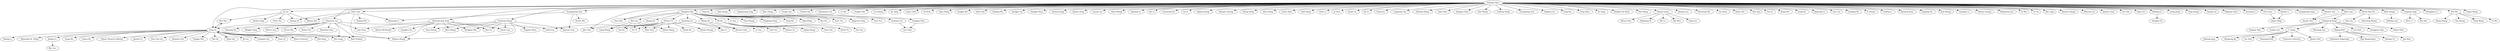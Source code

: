 strict digraph G{
"Enhong Chen " -> "Qi Liu "
"Enhong Chen " -> "Biao Xiang "
"Enhong Chen " -> "Fangshuang Tang "
"Enhong Chen " -> "Biao Chang "
"Enhong Chen " -> "Hengshu Zhu "
"Enhong Chen " -> "Chang Tan "
"Enhong Chen " -> "Chunni Dai"
"Enhong Chen " -> "Huanhuan Cao "
"Enhong Chen " -> "Jilei Tian "
"Enhong Chen " -> "Le Wu "
"Enhong Chen " -> "Tengfei Bao "
"Enhong Chen " -> "Lei Zhang "
"Enhong Chen " -> "Jie Yang "
"Enhong Chen " -> "Zaiyi Chen"
"Enhong Chen " -> "Qi Zhou "
"Enhong Chen " -> "Yijun Wang"
"Enhong Chen " -> "Zongda Wu "
"Enhong Chen " -> "Zhen Pan"
"Enhong Chen " -> "Tong Xu "
"Enhong Chen " -> "Haiping Ma "
"Enhong Chen " -> "Hongjie Lin"
"Enhong Chen " -> "Hongke Zhao "
"Enhong Chen " -> "Ruoyan Kong"
"Enhong Chen " -> "Xianyu Zeng "
"Enhong Chen " -> "Liyuan Liu "
"Enhong Chen " -> "Zhen Wangy"
"Enhong Chen " -> "Xinjiang Lu "
"Enhong Chen " -> "Xin Li "
"Enhong Chen " -> "Guandong Xu "
"Enhong Chen " -> "Lin Li "
"Enhong Chen " -> "Aiqing Huang "
"Enhong Chen " -> "Wenjun Ouyang "
"Enhong Chen " -> "Chen Zhu "
"Enhong Chen " -> "Zheng Dong "
"Enhong Chen " -> "Zhen Wang "
"Enhong Chen " -> "Zefan Shen "
"Enhong Chen " -> "Yubo Wang "
"Enhong Chen " -> "Yitan Li "
"Enhong Chen " -> "Ji Chen "
"Enhong Chen " -> "Kuifei Yu "
"Enhong Chen " -> "Bo Li "
"Enhong Chen " -> "Dong Liu "
"Enhong Chen " -> "Lingyang Chu "
"Enhong Chen " -> "Zhefeng Wang "
"Enhong Chen " -> "Zijin Zhao "
"Enhong Chen " -> "Xiangyu Zhao "
"Enhong Chen " -> "Hao Zhong "
"Enhong Chen " -> "Guifeng Wang "
"Enhong Chen " -> "Guangming Guo "
"Enhong Chen " -> "Yingling Liu "
"Enhong Chen " -> "Defu Lian "
"Enhong Chen " -> "Yong Rui "
"Enhong Chen " -> "Cong Zhao "
"Enhong Chen " -> "Yu Yang "
"Enhong Chen " -> "Shafqat Ali Shad "
"Enhong Chen " -> "Hao Wang "
"Enhong Chen " -> "Xiaojun Quan "
"Enhong Chen " -> "Qiming Luo "
"Enhong Chen " -> "Haocheng Wu "
"Enhong Chen " -> "Lei Duan "
"Enhong Chen " -> "Runze Wu "
"Enhong Chen " -> "Wan Ng"
"Enhong Chen " -> "Fan Ye "
"Enhong Chen " -> "Xiang Wu "
"Enhong Chen " -> "Liang He "
"Enhong Chen " -> "Jingsong Lv"
"Enhong Chen " -> "Can Cao"
"Enhong Chen " -> "Guoping Hu"
"Enhong Chen " -> "Yi Zheng "
"Enhong Chen " -> "Guiling Li "
"Enhong Chen " -> "Baoxing Huai "
"Enhong Chen " -> "Junping Du "
"Enhong Chen " -> "Kun Zhang"
"Enhong Chen " -> "Guangyi Lv"
"Enhong Chen " -> "Zhenya Huang"
"Enhong Chen " -> "Mingyong Gao"
"Enhong Chen " -> "Si Wei"
"Enhong Chen " -> "Yu Su"
"Enhong Chen " -> "Bai Long"
"Enhong Chen " -> "Xiaowei Zhong"
"Enhong Chen " -> "Zhiyuan Liu"
"Enhong Chen " -> "Jianhui Chen"
"Enhong Chen " -> "Fei Tian"
"Enhong Chen " -> "Qing Cui"
"Enhong Chen " -> "Haifang Li"
"Enhong Chen " -> "Liang Jiang"
"Enhong Chen " -> "Tong Zhang"
"Enhong Chen " -> "Yuping Liu"
"Enhong Chen " -> "Zhigang Chen"
"Enhong Chen " -> "Xueying Li"
"Xiaojun Quan " -> "Wenyu Dou "
"Xiaojun Quan " -> "Xingliang Ni "
"Xiaojun Quan " -> "Zhi Lu "
"Xiaojun Quan " -> "Bei Hua "
"Xiaojun Quan " -> "Gang Liu "
"Hengshu Zhu " -> "Huang Xu "
"Hengshu Zhu " -> "Bin Guo "
"Hengshu Zhu " -> "Bo Jin "
"Hengshu Zhu " -> "Li Guo"
"Hengshu Zhu " -> "Chao Zhang"
"Hengshu Zhu " -> "Chen Zhu "
"Hengshu Zhu " -> "Pengliang Ding "
"Hengshu Zhu " -> "Fang Xie "
"Hengshu Zhu " -> "Guannan Liu "
"Hengshu Zhu " -> "Qing Wang "
"Hengshu Zhu " -> "Wei Hu "
"Hengshu Zhu " -> "Yuan Yao "
"Hengshu Zhu " -> "Meng Qu "
"Hengshu Zhu " -> "Junming Liu "
"Haifang Li" -> "Nenghai Yu"
"Defu Lian " -> "Yuyang Ye"
"Defu Lian " -> "Wenya Zhu"
"Defu Lian " -> "Zhenyu Zhang"
"Defu Lian " -> "Xianming Li "
"Defu Lian " -> "Zhiang Wu"
"Qi Liu " -> "Yefan Tao "
"Qi Liu " -> "Yuefan Deng "
"Meng Qu " -> "Qiao Li "
"Meng Qu " -> "Weiwei Chen "
"Bo Jin " -> "Chao Che "
"Bo Jin " -> "Kuifei Yu"
"Bo Jin " -> "Yue Qu "
"Bo Jin " -> "Li Guo "
"Bo Jin " -> "Cuili Yao "
"Bo Jin " -> "Ruiyun Yu "
"Bo Jin " -> "Qiang Zhang "
"Guannan Liu " -> "Can Chen "
"Bin Guo " -> "Zhitao Wang "
"Bin Guo " -> "Liang Wang "
"Bin Guo " -> "Tao Ku "
"Bin Guo " -> "Fei Yi "
"Bin Guo " -> "Miao Tian "
"Enhong Chen " -> "Chu Guan "
"Enhong Chen " -> "Guangxiang Zeng "
"Enhong Chen " -> "Zhen Liao "
"Enhong Chen " -> "Xiaohui Sun "
"Chu Guan " -> "Jingci Ming"
"Hengshu Zhu " -> "Jingyuan Yang "
"Hengshu Zhu " -> "Yuan Zuo "
"Zhen Liao " -> "Ho-Jin Choi "
"Tong Xu " -> "Guoqing Chen "
"Qi Liu " -> "Yuyang Ye"
"Qi Liu " -> "Wenya Zhu"
"Guoqing Chen " -> "Can Chen "
"Enhong Chen " -> "Xiaolin Li "
"Xiaolin Li " -> "Jingci Ming"
"Zhen Liao " -> "Dongyeop Kang "
"Qi Liu " -> "Keli Xiao "
"Dongyeop Kang " -> "Woosang Lim "
"Dongyeop Kang " -> "Kijung Shin "
"Dongyeop Kang " -> "Lee Sael "
"Dongyeop Kang " -> "Donggyun Han "
"Dongyeop Kang " -> "Nahea Park "
"Dongyeop Kang " -> "Sangtae Kim "
"Dongyeop Kang " -> "Soobin Lee "
"Kijung Shin " -> "Hwanjo Yu "
"Kijung Shin " -> "Jisu Kim "
"Kijung Shin " -> "Vaishnavh Nagarajan "
"Kijung Shin " -> "Naji Shajarisales "
"Enhong Chen " -> "Guangzhong Sun "
"Guangzhong Sun " -> "Xianming Li "
"Guangzhong Sun " -> "Xichen Wu "
"Guangzhong Sun " -> "Jianxun Lian "
"Enhong Chen " -> "Chuanren Liu "
"Chuanren Liu " -> "Mingfei Teng "
"Chuanren Liu " -> "March Liao"
"Chuanren Liu " -> "Vivian Zhu"
"Chuanren Liu " -> "Wei Geng"
"Chuanren Liu " -> "Matt Perkins"
"Chuanren Liu " -> "Bowen Du "
"Chuanren Liu " -> "Zhenshan Hou "
"Chuanren Liu " -> "Leilei Sun "
"Chuanren Liu " -> "Yanming Xie"
"Chuanren Liu " -> "Lian Duan "
"Chuanren Liu " -> "Yong Ge "
"Enhong Chen " -> "Yong Ge "
"Enhong Chen " -> "Derek Hao Hu "
"Derek Hao Hu " -> "Xian-Xing Zhang "
"Derek Hao Hu " -> "Hua Liu "
"Yong Ge " -> "Hasan Timucin Ozdemir "
"Yong Ge " -> "Jannite Yu "
"Yong Ge " -> "Kuo Chu Lee "
"Yong Ge " -> "Zhenyu Zhang"
"Yong Ge " -> "Danhuai Guo "
"Yong Ge " -> "Yingqiu Zhu "
"Yong Ge " -> "Wei Xu "
"Yong Ge " -> "Zijun Yao "
"Yong Ge " -> "Bo Liu "
"Yong Ge " -> "Changxia Tao "
"Yong Ge " -> "Yuan Ge"
"Yong Ge " -> "Wei Geng"
"Yong Ge " -> "Matt Perkins"
"Yong Ge " -> "Keli Xiao "
"Yong Ge " -> "Marco Gruteser "
"Yong Ge " -> "Min Ding "
"Yong Ge " -> "Siming Li"
"Yong Ge " -> "Ramendra K. Sahoo"
"Keli Xiao " -> "Yong Ge "
"Zijun Yao " -> "Yong Ge "
"Enhong Chen " -> "Nicholas Jing Yuan "
"Nicholas Jing Yuan " -> "Zhenyu Zhang"
"Nicholas Jing Yuan " -> "Kieran McDonald "
"Nicholas Jing Yuan " -> "Honghao Wei "
"Nicholas Jing Yuan " -> "Chuan Cao "
"Nicholas Jing Yuan " -> "Hao Fu "
"Nicholas Jing Yuan " -> "Yuan Zhong "
"Nicholas Jing Yuan " -> "Wen Zhong "
"Nicholas Jing Yuan " -> "Lian Duan "
"Enhong Chen " -> "Miao Zhang "
"Enhong Chen " -> "Linpeng Tang "
"Linpeng Tang " -> "Kai Shu "
"Linpeng Tang " -> "Wan Li "
"Xiaohui Sun " -> "Ho-Jin Choi "
"Miao Zhang " -> "Zhifang Liao "
"Enhong Chen " -> "Zhongmou Li "
"Yong Ge " -> "Jianhui Li "
"Yong Ge " -> "Liang Wu "
"Jianhui Li " -> "Bin Cao "
"Junming Liu " -> "Leilei Sun "
"Enhong Chen " -> "Fuzheng Zhang "
"Fuzheng Zhang " -> "Zhenyu Zhang"
"Fuzheng Zhang " -> "Honghao Wei "
"Fuzheng Zhang " -> "Chuan Cao "
"Fuzheng Zhang " -> "Hao Fu "
"Fuzheng Zhang " -> "Yuan Zhong "
"Fuzheng Zhang " -> "Wen Zhong "
"Fuzheng Zhang " -> "Jianxun Lian "
"Fuzheng Zhang " -> "Yingmin Zhou "
"Dongyeop Kang " -> "U. Kang "
"U. Kang " -> "Francesco Silvestri "
"U. Kang " -> "Jihoon Choi"
"U. Kang " -> "Jinhong Jung "
"U. Kang " -> "Woojeong Jin"
"U. Kang " -> "Lee Sael"
"U. Kang " -> "Namyong Park"
"Enhong Chen " -> "Wei Wu "
"Wei Wu " -> "Kai Zhang "
"Wei Wu " -> "Fang Wang "
"Wei Wu " -> "Yu Wu"
"Wei Wu " -> "Xiang Zhang"
"Nicholas Jing Yuan " -> "Songhua Xu "
"Junming Liu " -> "Qiao Li "
"Junming Liu " -> "Weiwei Chen "
"Enhong Chen " -> "Yong Ge "
"Yong Ge " -> "Chuan He "
"Enhong Chen " -> "Yingzi Wang "
"Hengshu Zhu " -> "Zhiwen Yu "
"Zhiwen Yu " -> "Zhitao Wang "
"Zhiwen Yu " -> "Liang Wang "
"Zhiwen Yu " -> "Tao Ku "
"Zhiwen Yu " -> "Fei Yi "
"Zhiwen Yu " -> "Miao Tian "
"Zhiwen Yu " -> "Huilei He "
"Zhiwen Yu " -> "Jilei Tian "
"Zhiwen Yu " -> "Runhe Huang"
}
